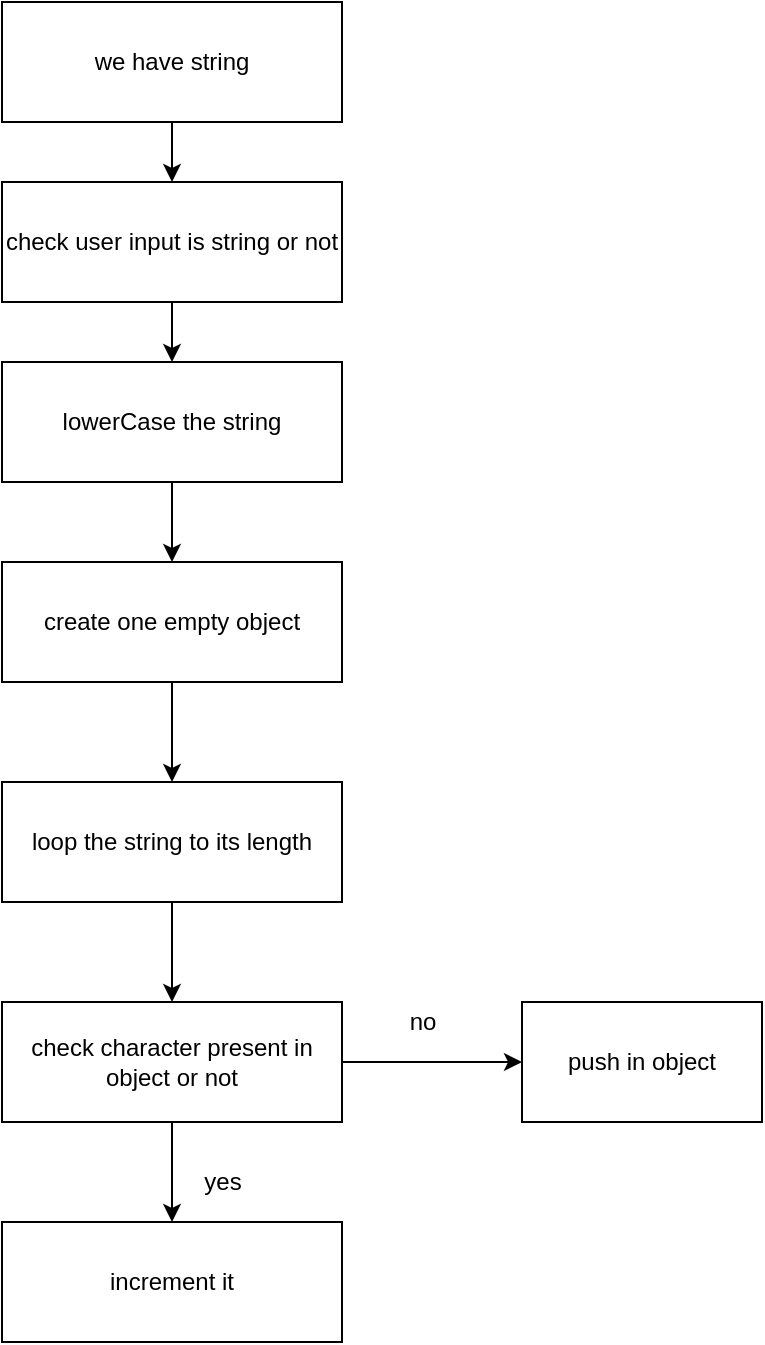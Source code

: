 <mxfile version="13.9.9" type="device"><diagram id="MLTRXq9nCdPCGUGfFlQU" name="Page-1"><mxGraphModel dx="1487" dy="687" grid="1" gridSize="10" guides="1" tooltips="1" connect="1" arrows="1" fold="1" page="1" pageScale="1" pageWidth="850" pageHeight="1100" math="0" shadow="0"><root><mxCell id="0"/><mxCell id="1" parent="0"/><mxCell id="NWpvwmX_pOJSVqAa-uxs-3" style="edgeStyle=orthogonalEdgeStyle;rounded=0;orthogonalLoop=1;jettySize=auto;html=1;entryX=0.5;entryY=0;entryDx=0;entryDy=0;" edge="1" parent="1" source="NWpvwmX_pOJSVqAa-uxs-1" target="NWpvwmX_pOJSVqAa-uxs-2"><mxGeometry relative="1" as="geometry"/></mxCell><mxCell id="NWpvwmX_pOJSVqAa-uxs-1" value="we have string" style="rounded=0;whiteSpace=wrap;html=1;" vertex="1" parent="1"><mxGeometry x="230" y="70" width="170" height="60" as="geometry"/></mxCell><mxCell id="NWpvwmX_pOJSVqAa-uxs-5" style="edgeStyle=orthogonalEdgeStyle;rounded=0;orthogonalLoop=1;jettySize=auto;html=1;entryX=0.5;entryY=0;entryDx=0;entryDy=0;" edge="1" parent="1" source="NWpvwmX_pOJSVqAa-uxs-2" target="NWpvwmX_pOJSVqAa-uxs-4"><mxGeometry relative="1" as="geometry"/></mxCell><mxCell id="NWpvwmX_pOJSVqAa-uxs-2" value="check user input is string or not" style="rounded=0;whiteSpace=wrap;html=1;" vertex="1" parent="1"><mxGeometry x="230" y="160" width="170" height="60" as="geometry"/></mxCell><mxCell id="NWpvwmX_pOJSVqAa-uxs-7" style="edgeStyle=orthogonalEdgeStyle;rounded=0;orthogonalLoop=1;jettySize=auto;html=1;entryX=0.5;entryY=0;entryDx=0;entryDy=0;" edge="1" parent="1" source="NWpvwmX_pOJSVqAa-uxs-4" target="NWpvwmX_pOJSVqAa-uxs-6"><mxGeometry relative="1" as="geometry"/></mxCell><mxCell id="NWpvwmX_pOJSVqAa-uxs-4" value="lowerCase the string" style="rounded=0;whiteSpace=wrap;html=1;" vertex="1" parent="1"><mxGeometry x="230" y="250" width="170" height="60" as="geometry"/></mxCell><mxCell id="NWpvwmX_pOJSVqAa-uxs-9" style="edgeStyle=orthogonalEdgeStyle;rounded=0;orthogonalLoop=1;jettySize=auto;html=1;entryX=0.5;entryY=0;entryDx=0;entryDy=0;" edge="1" parent="1" source="NWpvwmX_pOJSVqAa-uxs-6" target="NWpvwmX_pOJSVqAa-uxs-8"><mxGeometry relative="1" as="geometry"/></mxCell><mxCell id="NWpvwmX_pOJSVqAa-uxs-6" value="create one empty object" style="rounded=0;whiteSpace=wrap;html=1;" vertex="1" parent="1"><mxGeometry x="230" y="350" width="170" height="60" as="geometry"/></mxCell><mxCell id="NWpvwmX_pOJSVqAa-uxs-11" style="edgeStyle=orthogonalEdgeStyle;rounded=0;orthogonalLoop=1;jettySize=auto;html=1;entryX=0.5;entryY=0;entryDx=0;entryDy=0;" edge="1" parent="1" source="NWpvwmX_pOJSVqAa-uxs-8" target="NWpvwmX_pOJSVqAa-uxs-10"><mxGeometry relative="1" as="geometry"/></mxCell><mxCell id="NWpvwmX_pOJSVqAa-uxs-8" value="loop the string to its length" style="rounded=0;whiteSpace=wrap;html=1;" vertex="1" parent="1"><mxGeometry x="230" y="460" width="170" height="60" as="geometry"/></mxCell><mxCell id="NWpvwmX_pOJSVqAa-uxs-13" style="edgeStyle=orthogonalEdgeStyle;rounded=0;orthogonalLoop=1;jettySize=auto;html=1;" edge="1" parent="1" source="NWpvwmX_pOJSVqAa-uxs-10" target="NWpvwmX_pOJSVqAa-uxs-12"><mxGeometry relative="1" as="geometry"/></mxCell><mxCell id="NWpvwmX_pOJSVqAa-uxs-15" style="edgeStyle=orthogonalEdgeStyle;rounded=0;orthogonalLoop=1;jettySize=auto;html=1;entryX=0.5;entryY=0;entryDx=0;entryDy=0;" edge="1" parent="1" source="NWpvwmX_pOJSVqAa-uxs-10" target="NWpvwmX_pOJSVqAa-uxs-14"><mxGeometry relative="1" as="geometry"/></mxCell><mxCell id="NWpvwmX_pOJSVqAa-uxs-10" value="check character present in object or not" style="rounded=0;whiteSpace=wrap;html=1;" vertex="1" parent="1"><mxGeometry x="230" y="570" width="170" height="60" as="geometry"/></mxCell><mxCell id="NWpvwmX_pOJSVqAa-uxs-12" value="push in object" style="rounded=0;whiteSpace=wrap;html=1;" vertex="1" parent="1"><mxGeometry x="490" y="570" width="120" height="60" as="geometry"/></mxCell><mxCell id="NWpvwmX_pOJSVqAa-uxs-14" value="increment it" style="rounded=0;whiteSpace=wrap;html=1;" vertex="1" parent="1"><mxGeometry x="230" y="680" width="170" height="60" as="geometry"/></mxCell><mxCell id="NWpvwmX_pOJSVqAa-uxs-16" value="yes" style="text;html=1;align=center;verticalAlign=middle;resizable=0;points=[];autosize=1;" vertex="1" parent="1"><mxGeometry x="325" y="650" width="30" height="20" as="geometry"/></mxCell><mxCell id="NWpvwmX_pOJSVqAa-uxs-17" value="no" style="text;html=1;align=center;verticalAlign=middle;resizable=0;points=[];autosize=1;" vertex="1" parent="1"><mxGeometry x="425" y="570" width="30" height="20" as="geometry"/></mxCell></root></mxGraphModel></diagram></mxfile>